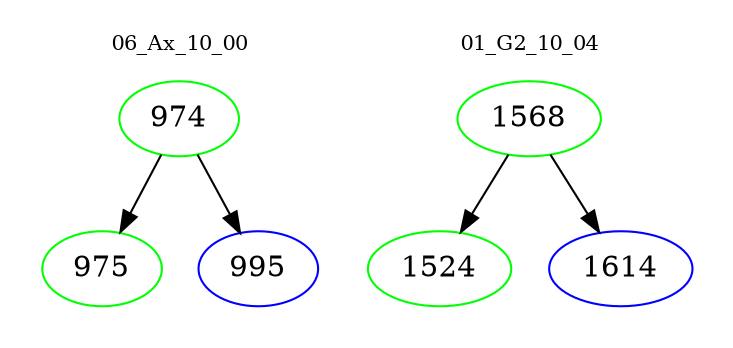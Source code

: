 digraph{
subgraph cluster_0 {
color = white
label = "06_Ax_10_00";
fontsize=10;
T0_974 [label="974", color="green"]
T0_974 -> T0_975 [color="black"]
T0_975 [label="975", color="green"]
T0_974 -> T0_995 [color="black"]
T0_995 [label="995", color="blue"]
}
subgraph cluster_1 {
color = white
label = "01_G2_10_04";
fontsize=10;
T1_1568 [label="1568", color="green"]
T1_1568 -> T1_1524 [color="black"]
T1_1524 [label="1524", color="green"]
T1_1568 -> T1_1614 [color="black"]
T1_1614 [label="1614", color="blue"]
}
}
